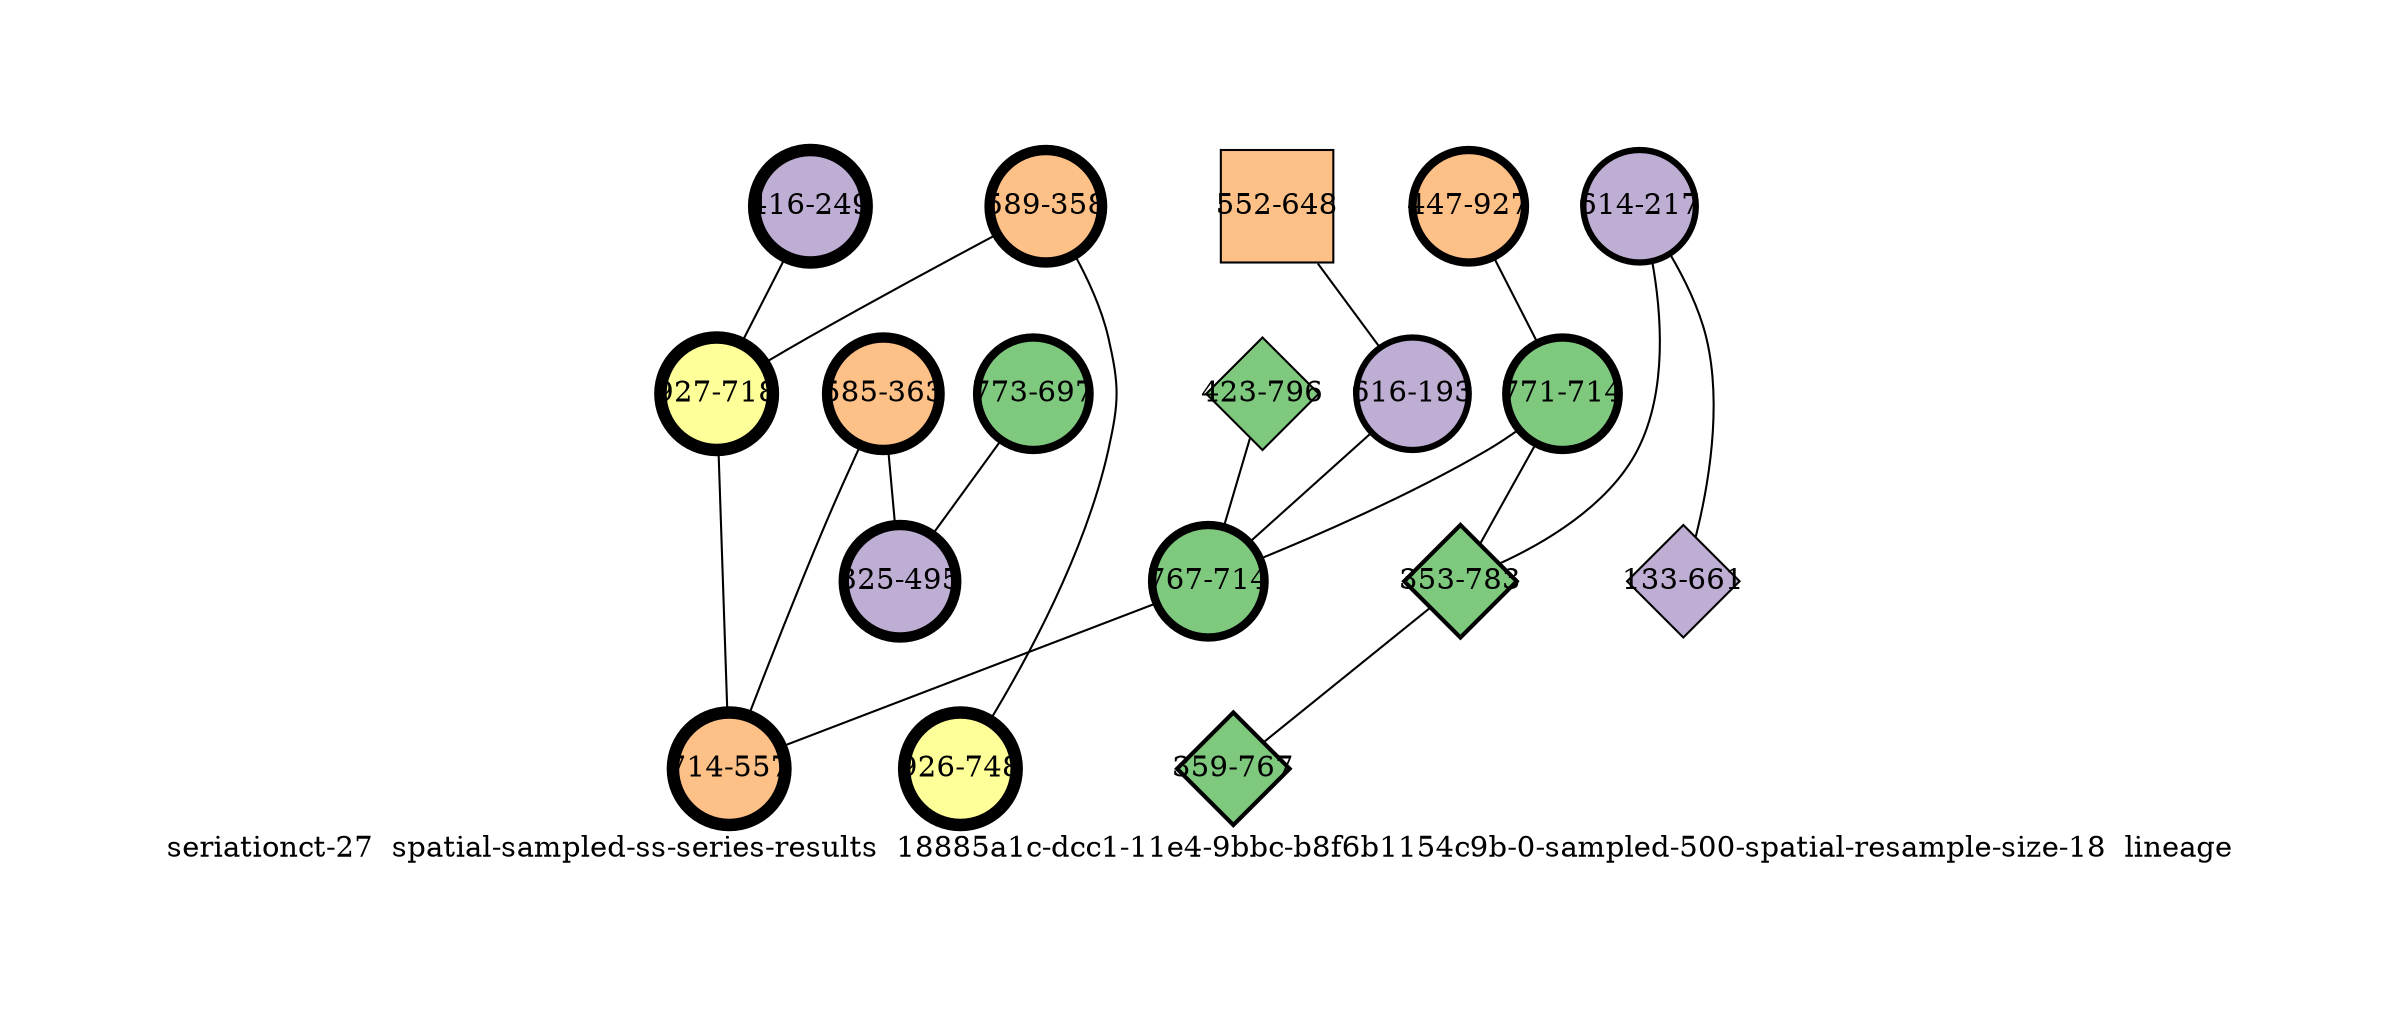strict graph "seriationct-27  spatial-sampled-ss-series-results  18885a1c-dcc1-11e4-9bbc-b8f6b1154c9b-0-sampled-500-spatial-resample-size-18  lineage" {
labelloc=b;
ratio=auto;
pad="1.0";
label="seriationct-27  spatial-sampled-ss-series-results  18885a1c-dcc1-11e4-9bbc-b8f6b1154c9b-0-sampled-500-spatial-resample-size-18  lineage";
node [width="0.75", style=filled, fixedsize=true, height="0.75", shape=circle, label=""];
0 [xCoordinate="648.0", appears_in_slice=1, yCoordinate="552.0", colorscheme=accent6, lineage_id=1, short_label="552-648", label="552-648", shape=square, cluster_id=2, fillcolor=3, size="500.0", id=0, penwidth="1.0"];
1 [xCoordinate="927.0", appears_in_slice=4, yCoordinate="447.0", colorscheme=accent6, lineage_id=0, short_label="447-927", label="447-927", shape=circle, cluster_id=2, fillcolor=3, size="500.0", id=1, penwidth="4.0"];
2 [xCoordinate="249.0", appears_in_slice=6, yCoordinate="416.0", colorscheme=accent6, lineage_id=0, short_label="416-249", label="416-249", shape=circle, cluster_id=1, fillcolor=2, size="500.0", id=2, penwidth="6.0"];
3 [xCoordinate="714.0", appears_in_slice=4, yCoordinate="771.0", colorscheme=accent6, lineage_id=0, short_label="771-714", label="771-714", shape=circle, cluster_id=0, fillcolor=1, size="500.0", id=3, penwidth="4.0"];
4 [xCoordinate="358.0", appears_in_slice=5, yCoordinate="589.0", colorscheme=accent6, lineage_id=0, short_label="589-358", label="589-358", shape=circle, cluster_id=2, fillcolor=3, size="500.0", id=4, penwidth="5.0"];
5 [xCoordinate="748.0", appears_in_slice=6, yCoordinate="926.0", colorscheme=accent6, lineage_id=0, short_label="926-748", label="926-748", shape=circle, cluster_id=3, fillcolor=4, size="500.0", id=12, penwidth="6.0"];
6 [xCoordinate="217.0", appears_in_slice=3, yCoordinate="614.0", colorscheme=accent6, lineage_id=0, short_label="614-217", label="614-217", shape=circle, cluster_id=1, fillcolor=2, size="500.0", id=6, penwidth="3.0"];
7 [xCoordinate="697.0", appears_in_slice=4, yCoordinate="773.0", colorscheme=accent6, lineage_id=0, short_label="773-697", label="773-697", shape=circle, cluster_id=0, fillcolor=1, size="500.0", id=8, penwidth="4.0"];
8 [xCoordinate="661.0", appears_in_slice=1, yCoordinate="133.0", colorscheme=accent6, lineage_id=2, short_label="133-661", label="133-661", shape=diamond, cluster_id=1, fillcolor=2, size="500.0", id=7, penwidth="1.0"];
9 [xCoordinate="796.0", appears_in_slice=1, yCoordinate="423.0", colorscheme=accent6, lineage_id=2, short_label="423-796", label="423-796", shape=diamond, cluster_id=0, fillcolor=1, size="500.0", id=5, penwidth="1.0"];
10 [xCoordinate="193.0", appears_in_slice=3, yCoordinate="616.0", colorscheme=accent6, lineage_id=0, short_label="616-193", label="616-193", shape=circle, cluster_id=1, fillcolor=2, size="500.0", id=9, penwidth="3.0"];
11 [xCoordinate="783.0", appears_in_slice=2, yCoordinate="353.0", colorscheme=accent6, lineage_id=2, short_label="353-783", label="353-783", shape=diamond, cluster_id=0, fillcolor=1, size="500.0", id=10, penwidth="2.0"];
12 [xCoordinate="363.0", appears_in_slice=5, yCoordinate="585.0", colorscheme=accent6, lineage_id=0, short_label="585-363", label="585-363", shape=circle, cluster_id=2, fillcolor=3, size="500.0", id=11, penwidth="5.0"];
13 [xCoordinate="495.0", appears_in_slice=5, yCoordinate="325.0", colorscheme=accent6, lineage_id=0, short_label="325-495", label="325-495", shape=circle, cluster_id=1, fillcolor=2, size="500.0", id=13, penwidth="5.0"];
14 [xCoordinate="718.0", appears_in_slice=6, yCoordinate="927.0", colorscheme=accent6, lineage_id=0, short_label="927-718", label="927-718", shape=circle, cluster_id=3, fillcolor=4, size="500.0", id=14, penwidth="6.0"];
15 [xCoordinate="714.0", appears_in_slice=4, yCoordinate="767.0", colorscheme=accent6, lineage_id=0, short_label="767-714", label="767-714", shape=circle, cluster_id=0, fillcolor=1, size="500.0", id=15, penwidth="4.0"];
16 [xCoordinate="767.0", appears_in_slice=2, yCoordinate="359.0", colorscheme=accent6, lineage_id=2, short_label="359-767", label="359-767", shape=diamond, cluster_id=0, fillcolor=1, size="500.0", id=16, penwidth="2.0"];
17 [xCoordinate="557.0", appears_in_slice=6, yCoordinate="714.0", colorscheme=accent6, lineage_id=0, short_label="714-557", label="714-557", shape=circle, cluster_id=2, fillcolor=3, size="500.0", id=17, penwidth="6.0"];
0 -- 10  [inverseweight="1.38103632295", weight="0.724093916561"];
1 -- 3  [inverseweight="2.1469710001", weight="0.465772476645"];
2 -- 14  [inverseweight="1.96911445836", weight="0.507842495268"];
3 -- 11  [inverseweight="2.32144189607", weight="0.430766758235"];
3 -- 15  [inverseweight="12.6755031641", weight="0.0788923316933"];
4 -- 5  [inverseweight="2.27772114477", weight="0.439035306097"];
4 -- 14  [inverseweight="1.71919799003", weight="0.581666571156"];
6 -- 8  [inverseweight="3.52077756368", weight="0.284028167617"];
6 -- 11  [inverseweight="3.29891101128", weight="0.303130335005"];
7 -- 13  [inverseweight="8.37061912728", weight="0.119465476185"];
9 -- 15  [inverseweight="1.22285579546", weight="0.817757910387"];
10 -- 15  [inverseweight="1.68086456863", weight="0.594931928879"];
11 -- 16  [inverseweight="1.59901990928", weight="0.625383082598"];
12 -- 17  [inverseweight="1.81831406401", weight="0.549959998545"];
12 -- 13  [inverseweight="4.94105884401", weight="0.202385770251"];
14 -- 17  [inverseweight="15.5945715388", weight="0.0641248781675"];
15 -- 17  [inverseweight="1.75803677559", weight="0.568816314815"];
}
